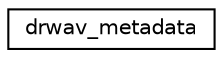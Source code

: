digraph "Graphical Class Hierarchy"
{
 // LATEX_PDF_SIZE
  edge [fontname="Helvetica",fontsize="10",labelfontname="Helvetica",labelfontsize="10"];
  node [fontname="Helvetica",fontsize="10",shape=record];
  rankdir="LR";
  Node0 [label="drwav_metadata",height=0.2,width=0.4,color="black", fillcolor="white", style="filled",URL="$structdrwav__metadata.html",tooltip=" "];
}
